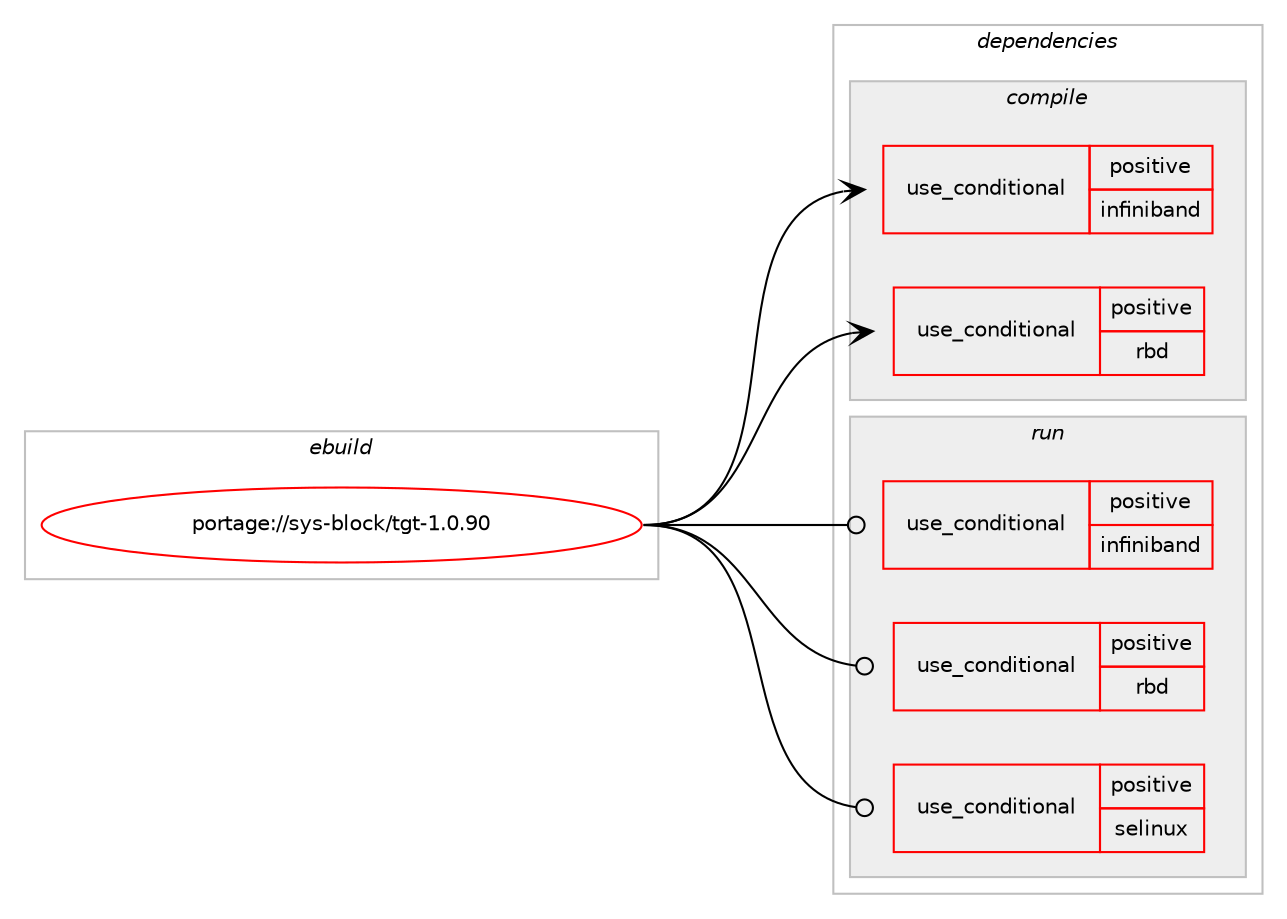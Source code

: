 digraph prolog {

# *************
# Graph options
# *************

newrank=true;
concentrate=true;
compound=true;
graph [rankdir=LR,fontname=Helvetica,fontsize=10,ranksep=1.5];#, ranksep=2.5, nodesep=0.2];
edge  [arrowhead=vee];
node  [fontname=Helvetica,fontsize=10];

# **********
# The ebuild
# **********

subgraph cluster_leftcol {
color=gray;
rank=same;
label=<<i>ebuild</i>>;
id [label="portage://sys-block/tgt-1.0.90", color=red, width=4, href="../sys-block/tgt-1.0.90.svg"];
}

# ****************
# The dependencies
# ****************

subgraph cluster_midcol {
color=gray;
label=<<i>dependencies</i>>;
subgraph cluster_compile {
fillcolor="#eeeeee";
style=filled;
label=<<i>compile</i>>;
subgraph cond3288 {
dependency5096 [label=<<TABLE BORDER="0" CELLBORDER="1" CELLSPACING="0" CELLPADDING="4"><TR><TD ROWSPAN="3" CELLPADDING="10">use_conditional</TD></TR><TR><TD>positive</TD></TR><TR><TD>infiniband</TD></TR></TABLE>>, shape=none, color=red];
# *** BEGIN UNKNOWN DEPENDENCY TYPE (TODO) ***
# dependency5096 -> package_dependency(portage://sys-block/tgt-1.0.90,install,no,sys-cluster,rdma-core,none,[,,],[],[])
# *** END UNKNOWN DEPENDENCY TYPE (TODO) ***

}
id:e -> dependency5096:w [weight=20,style="solid",arrowhead="vee"];
subgraph cond3289 {
dependency5097 [label=<<TABLE BORDER="0" CELLBORDER="1" CELLSPACING="0" CELLPADDING="4"><TR><TD ROWSPAN="3" CELLPADDING="10">use_conditional</TD></TR><TR><TD>positive</TD></TR><TR><TD>rbd</TD></TR></TABLE>>, shape=none, color=red];
# *** BEGIN UNKNOWN DEPENDENCY TYPE (TODO) ***
# dependency5097 -> package_dependency(portage://sys-block/tgt-1.0.90,install,no,sys-cluster,ceph,none,[,,],[],[])
# *** END UNKNOWN DEPENDENCY TYPE (TODO) ***

}
id:e -> dependency5097:w [weight=20,style="solid",arrowhead="vee"];
# *** BEGIN UNKNOWN DEPENDENCY TYPE (TODO) ***
# id -> package_dependency(portage://sys-block/tgt-1.0.90,install,no,app-text,docbook-xsl-stylesheets,none,[,,],[],[])
# *** END UNKNOWN DEPENDENCY TYPE (TODO) ***

# *** BEGIN UNKNOWN DEPENDENCY TYPE (TODO) ***
# id -> package_dependency(portage://sys-block/tgt-1.0.90,install,no,dev-libs,libxslt,none,[,,],[],[])
# *** END UNKNOWN DEPENDENCY TYPE (TODO) ***

# *** BEGIN UNKNOWN DEPENDENCY TYPE (TODO) ***
# id -> package_dependency(portage://sys-block/tgt-1.0.90,install,no,dev-perl,Config-General,none,[,,],[],[])
# *** END UNKNOWN DEPENDENCY TYPE (TODO) ***

}
subgraph cluster_compileandrun {
fillcolor="#eeeeee";
style=filled;
label=<<i>compile and run</i>>;
}
subgraph cluster_run {
fillcolor="#eeeeee";
style=filled;
label=<<i>run</i>>;
subgraph cond3290 {
dependency5098 [label=<<TABLE BORDER="0" CELLBORDER="1" CELLSPACING="0" CELLPADDING="4"><TR><TD ROWSPAN="3" CELLPADDING="10">use_conditional</TD></TR><TR><TD>positive</TD></TR><TR><TD>infiniband</TD></TR></TABLE>>, shape=none, color=red];
# *** BEGIN UNKNOWN DEPENDENCY TYPE (TODO) ***
# dependency5098 -> package_dependency(portage://sys-block/tgt-1.0.90,run,no,sys-cluster,rdma-core,none,[,,],[],[])
# *** END UNKNOWN DEPENDENCY TYPE (TODO) ***

}
id:e -> dependency5098:w [weight=20,style="solid",arrowhead="odot"];
subgraph cond3291 {
dependency5099 [label=<<TABLE BORDER="0" CELLBORDER="1" CELLSPACING="0" CELLPADDING="4"><TR><TD ROWSPAN="3" CELLPADDING="10">use_conditional</TD></TR><TR><TD>positive</TD></TR><TR><TD>rbd</TD></TR></TABLE>>, shape=none, color=red];
# *** BEGIN UNKNOWN DEPENDENCY TYPE (TODO) ***
# dependency5099 -> package_dependency(portage://sys-block/tgt-1.0.90,run,no,sys-cluster,ceph,none,[,,],[],[])
# *** END UNKNOWN DEPENDENCY TYPE (TODO) ***

}
id:e -> dependency5099:w [weight=20,style="solid",arrowhead="odot"];
subgraph cond3292 {
dependency5100 [label=<<TABLE BORDER="0" CELLBORDER="1" CELLSPACING="0" CELLPADDING="4"><TR><TD ROWSPAN="3" CELLPADDING="10">use_conditional</TD></TR><TR><TD>positive</TD></TR><TR><TD>selinux</TD></TR></TABLE>>, shape=none, color=red];
# *** BEGIN UNKNOWN DEPENDENCY TYPE (TODO) ***
# dependency5100 -> package_dependency(portage://sys-block/tgt-1.0.90,run,no,sec-policy,selinux-tgtd,none,[,,],[],[])
# *** END UNKNOWN DEPENDENCY TYPE (TODO) ***

}
id:e -> dependency5100:w [weight=20,style="solid",arrowhead="odot"];
# *** BEGIN UNKNOWN DEPENDENCY TYPE (TODO) ***
# id -> package_dependency(portage://sys-block/tgt-1.0.90,run,no,app-text,docbook-xsl-stylesheets,none,[,,],[],[])
# *** END UNKNOWN DEPENDENCY TYPE (TODO) ***

# *** BEGIN UNKNOWN DEPENDENCY TYPE (TODO) ***
# id -> package_dependency(portage://sys-block/tgt-1.0.90,run,no,dev-libs,libaio,none,[,,],[],[])
# *** END UNKNOWN DEPENDENCY TYPE (TODO) ***

# *** BEGIN UNKNOWN DEPENDENCY TYPE (TODO) ***
# id -> package_dependency(portage://sys-block/tgt-1.0.90,run,no,dev-libs,libxslt,none,[,,],[],[])
# *** END UNKNOWN DEPENDENCY TYPE (TODO) ***

# *** BEGIN UNKNOWN DEPENDENCY TYPE (TODO) ***
# id -> package_dependency(portage://sys-block/tgt-1.0.90,run,no,dev-perl,Config-General,none,[,,],[],[])
# *** END UNKNOWN DEPENDENCY TYPE (TODO) ***

# *** BEGIN UNKNOWN DEPENDENCY TYPE (TODO) ***
# id -> package_dependency(portage://sys-block/tgt-1.0.90,run,no,sys-apps,sg3_utils,none,[,,],[],[])
# *** END UNKNOWN DEPENDENCY TYPE (TODO) ***

}
}

# **************
# The candidates
# **************

subgraph cluster_choices {
rank=same;
color=gray;
label=<<i>candidates</i>>;

}

}
